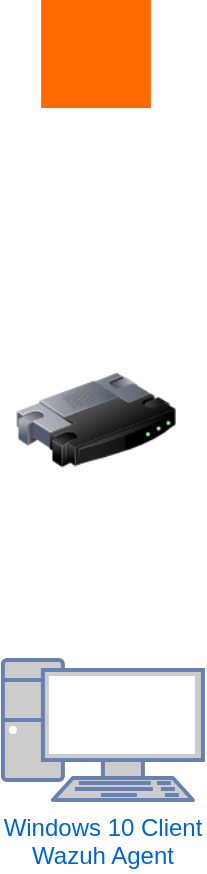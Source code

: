 <mxfile version="26.1.3">
  <diagram name="Seite-1" id="DiDklQpJGJFlgFm1bI6l">
    <mxGraphModel dx="954" dy="605" grid="1" gridSize="10" guides="1" tooltips="1" connect="1" arrows="1" fold="1" page="1" pageScale="1" pageWidth="827" pageHeight="1169" math="0" shadow="0">
      <root>
        <mxCell id="0" />
        <mxCell id="1" parent="0" />
        <mxCell id="bB0anzU2CHjDSGaMWjvW-1" value="Windows 10 Client&lt;div&gt;Wazuh Agent&lt;/div&gt;" style="fontColor=#0066CC;verticalAlign=top;verticalLabelPosition=bottom;labelPosition=center;align=center;html=1;outlineConnect=0;fillColor=#CCCCCC;strokeColor=#6881B3;gradientColor=none;gradientDirection=north;strokeWidth=2;shape=mxgraph.networks.pc;" vertex="1" parent="1">
          <mxGeometry x="367.45" y="360" width="100" height="70" as="geometry" />
        </mxCell>
        <mxCell id="bB0anzU2CHjDSGaMWjvW-2" value="" style="image;html=1;image=img/lib/clip_art/networking/Router_128x128.png" vertex="1" parent="1">
          <mxGeometry x="374" y="200" width="80" height="80" as="geometry" />
        </mxCell>
        <mxCell id="bB0anzU2CHjDSGaMWjvW-3" value="" style="points=[];aspect=fixed;html=1;align=center;shadow=0;dashed=0;fillColor=#FF6A00;strokeColor=none;shape=mxgraph.alibaba_cloud.uis_ultimate_internet_service;" vertex="1" parent="1">
          <mxGeometry x="386.55" y="30" width="54.9" height="54" as="geometry" />
        </mxCell>
      </root>
    </mxGraphModel>
  </diagram>
</mxfile>
